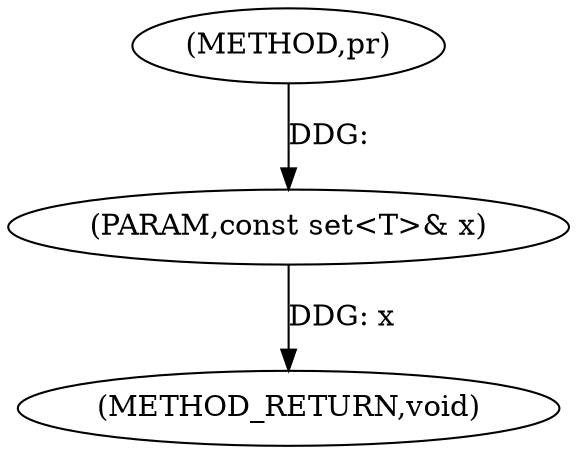 digraph "pr" {  
"1000201" [label = "(METHOD,pr)" ]
"1000204" [label = "(METHOD_RETURN,void)" ]
"1000202" [label = "(PARAM,const set<T>& x)" ]
  "1000202" -> "1000204"  [ label = "DDG: x"] 
  "1000201" -> "1000202"  [ label = "DDG: "] 
}
